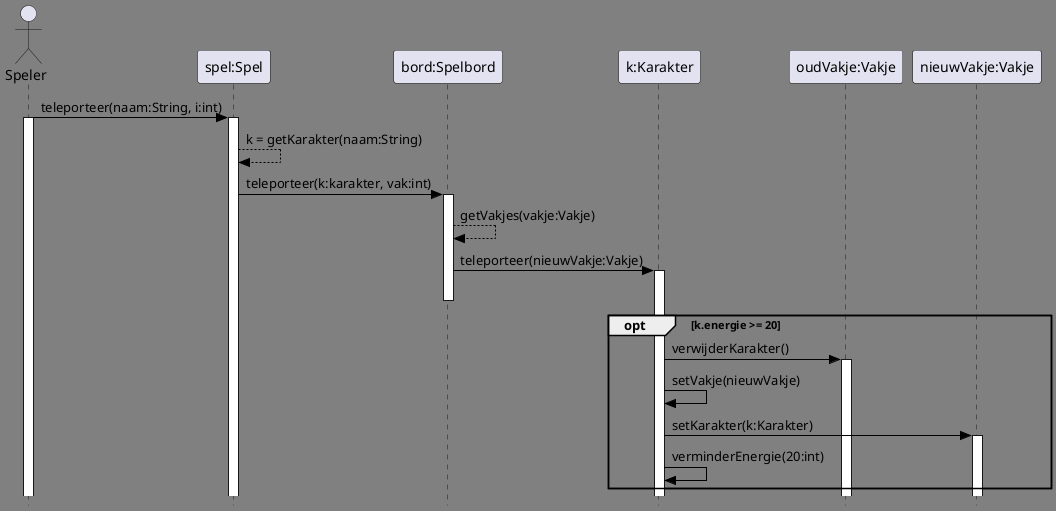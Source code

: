 @startuml sequence diagram van teleporteer methode
'https://plantuml.com/sequence-diagram
skinparam style strictuml
skinparam class {
BackgroundColor LightGrey
ArrowColor Black
BorderColor Black
BackgroundColor<<Foo>> DarkGrey
}

skinparam backgroundcolor Gray
skinparam stereotypeCBackgroundColor YellowGreen

actor Speler
participant Spel as "spel:Spel"
participant Bord as "bord:Spelbord"
participant Bob as "k:Karakter"
participant oudVakje as "oudVakje:Vakje"
participant nieuwVakje as "nieuwVakje:Vakje"

Speler -> Spel ++: teleporteer(naam:String, i:int)
activate Speler
Spel --> Spel: k = getKarakter(naam:String)
Spel -> Bord ++: teleporteer(k:karakter, vak:int)
Bord --> Bord: getVakjes(vakje:Vakje)
Bord -> Bob++: teleporteer(nieuwVakje:Vakje)
deactivate Bord
opt k.energie >= 20
    Bob -> oudVakje++:verwijderKarakter()
    Bob -> Bob: setVakje(nieuwVakje)
    Bob -> nieuwVakje++:setKarakter(k:Karakter)
    Bob -> Bob: verminderEnergie(20:int)
end

@enduml